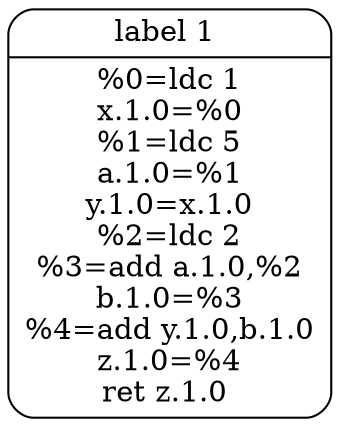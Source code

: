 digraph
{
    "label 1" [ label = "{ label\ 1 | %0=ldc\ 1\nx.1.0=%0\n%1=ldc\ 5\na.1.0=%1\ny.1.0=x.1.0\n%2=ldc\ 2\n%3=add\ a.1.0,%2\nb.1.0=%3\n%4=add\ y.1.0,b.1.0\nz.1.0=%4\nret\ z.1.0 }", shape = record, style = rounded ]
}